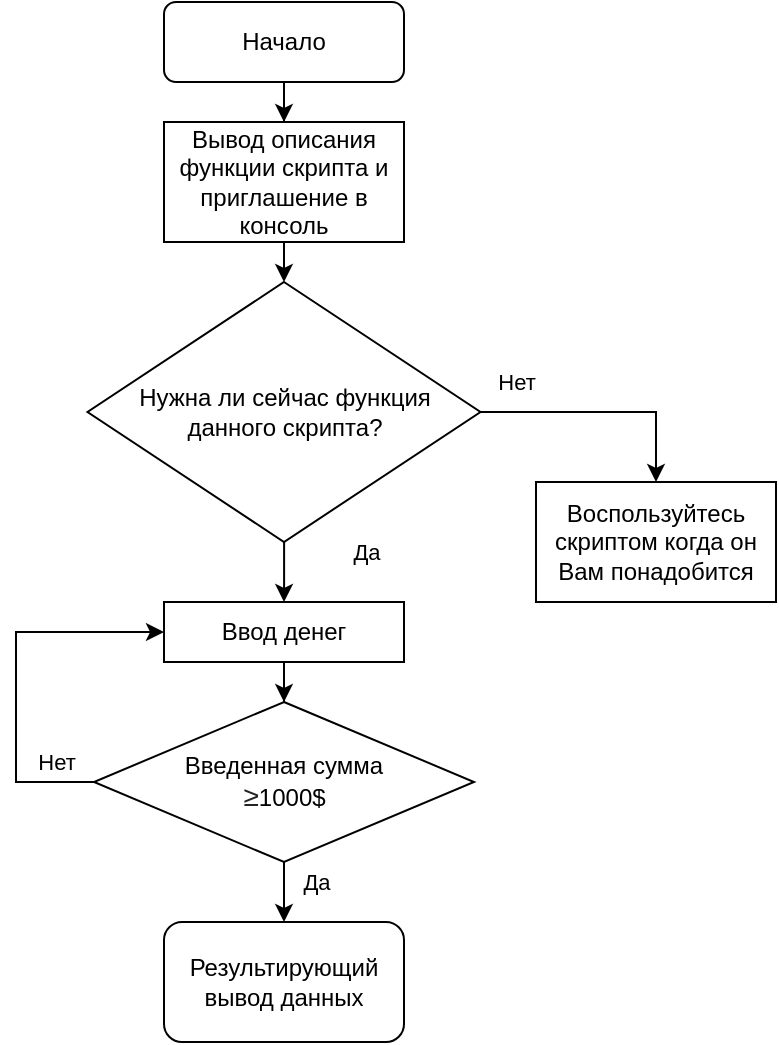 <mxfile version="13.7.4" type="google"><diagram id="C5RBs43oDa-KdzZeNtuy" name="Page-1"><mxGraphModel dx="1021" dy="509" grid="1" gridSize="10" guides="1" tooltips="1" connect="1" arrows="1" fold="1" page="1" pageScale="1" pageWidth="827" pageHeight="1169" math="0" shadow="0"><root><mxCell id="WIyWlLk6GJQsqaUBKTNV-0"/><mxCell id="WIyWlLk6GJQsqaUBKTNV-1" parent="WIyWlLk6GJQsqaUBKTNV-0"/><mxCell id="dLD9flX6J0YnHL4pncwd-5" value="" style="edgeStyle=orthogonalEdgeStyle;rounded=0;orthogonalLoop=1;jettySize=auto;html=1;" edge="1" parent="WIyWlLk6GJQsqaUBKTNV-1" source="WIyWlLk6GJQsqaUBKTNV-3" target="dLD9flX6J0YnHL4pncwd-4"><mxGeometry relative="1" as="geometry"/></mxCell><mxCell id="WIyWlLk6GJQsqaUBKTNV-3" value="Начало" style="rounded=1;whiteSpace=wrap;html=1;fontSize=12;glass=0;strokeWidth=1;shadow=0;" parent="WIyWlLk6GJQsqaUBKTNV-1" vertex="1"><mxGeometry x="354" y="30" width="120" height="40" as="geometry"/></mxCell><mxCell id="WIyWlLk6GJQsqaUBKTNV-4" value="Yes" style="rounded=0;html=1;jettySize=auto;orthogonalLoop=1;fontSize=11;endArrow=block;endFill=0;endSize=8;strokeWidth=1;shadow=0;labelBackgroundColor=none;edgeStyle=orthogonalEdgeStyle;" parent="WIyWlLk6GJQsqaUBKTNV-1" target="WIyWlLk6GJQsqaUBKTNV-10" edge="1"><mxGeometry y="20" relative="1" as="geometry"><mxPoint as="offset"/><mxPoint x="220" y="250" as="sourcePoint"/></mxGeometry></mxCell><mxCell id="WIyWlLk6GJQsqaUBKTNV-5" value="No" style="edgeStyle=orthogonalEdgeStyle;rounded=0;html=1;jettySize=auto;orthogonalLoop=1;fontSize=11;endArrow=block;endFill=0;endSize=8;strokeWidth=1;shadow=0;labelBackgroundColor=none;" parent="WIyWlLk6GJQsqaUBKTNV-1" target="WIyWlLk6GJQsqaUBKTNV-7" edge="1"><mxGeometry y="10" relative="1" as="geometry"><mxPoint as="offset"/><mxPoint x="270" y="210" as="sourcePoint"/></mxGeometry></mxCell><mxCell id="WIyWlLk6GJQsqaUBKTNV-8" value="No" style="rounded=0;html=1;jettySize=auto;orthogonalLoop=1;fontSize=11;endArrow=block;endFill=0;endSize=8;strokeWidth=1;shadow=0;labelBackgroundColor=none;edgeStyle=orthogonalEdgeStyle;" parent="WIyWlLk6GJQsqaUBKTNV-1" target="WIyWlLk6GJQsqaUBKTNV-11" edge="1"><mxGeometry x="0.333" y="20" relative="1" as="geometry"><mxPoint as="offset"/><mxPoint x="220" y="370" as="sourcePoint"/></mxGeometry></mxCell><mxCell id="WIyWlLk6GJQsqaUBKTNV-9" value="Yes" style="edgeStyle=orthogonalEdgeStyle;rounded=0;html=1;jettySize=auto;orthogonalLoop=1;fontSize=11;endArrow=block;endFill=0;endSize=8;strokeWidth=1;shadow=0;labelBackgroundColor=none;" parent="WIyWlLk6GJQsqaUBKTNV-1" target="WIyWlLk6GJQsqaUBKTNV-12" edge="1"><mxGeometry y="10" relative="1" as="geometry"><mxPoint as="offset"/><mxPoint x="270" y="330" as="sourcePoint"/></mxGeometry></mxCell><mxCell id="dLD9flX6J0YnHL4pncwd-9" value="" style="edgeStyle=orthogonalEdgeStyle;rounded=0;orthogonalLoop=1;jettySize=auto;html=1;" edge="1" parent="WIyWlLk6GJQsqaUBKTNV-1" source="dLD9flX6J0YnHL4pncwd-4" target="dLD9flX6J0YnHL4pncwd-8"><mxGeometry relative="1" as="geometry"/></mxCell><mxCell id="dLD9flX6J0YnHL4pncwd-4" value="Вывод описания функции скрипта и приглашение в консоль" style="rounded=0;whiteSpace=wrap;html=1;" vertex="1" parent="WIyWlLk6GJQsqaUBKTNV-1"><mxGeometry x="354" y="90" width="120" height="60" as="geometry"/></mxCell><mxCell id="dLD9flX6J0YnHL4pncwd-10" style="edgeStyle=orthogonalEdgeStyle;rounded=0;orthogonalLoop=1;jettySize=auto;html=1;exitX=1;exitY=0.5;exitDx=0;exitDy=0;entryX=0.5;entryY=0;entryDx=0;entryDy=0;" edge="1" parent="WIyWlLk6GJQsqaUBKTNV-1" source="dLD9flX6J0YnHL4pncwd-8" target="dLD9flX6J0YnHL4pncwd-12"><mxGeometry relative="1" as="geometry"><mxPoint x="600" y="300" as="targetPoint"/><Array as="points"><mxPoint x="600" y="235"/></Array></mxGeometry></mxCell><mxCell id="dLD9flX6J0YnHL4pncwd-21" value="Нет" style="edgeLabel;html=1;align=center;verticalAlign=middle;resizable=0;points=[];" vertex="1" connectable="0" parent="dLD9flX6J0YnHL4pncwd-10"><mxGeometry x="-0.58" y="-3" relative="1" as="geometry"><mxPoint x="-8.25" y="-18" as="offset"/></mxGeometry></mxCell><mxCell id="dLD9flX6J0YnHL4pncwd-14" value="Да" style="edgeStyle=orthogonalEdgeStyle;rounded=0;orthogonalLoop=1;jettySize=auto;html=1;" edge="1" parent="WIyWlLk6GJQsqaUBKTNV-1" source="dLD9flX6J0YnHL4pncwd-8" target="dLD9flX6J0YnHL4pncwd-13"><mxGeometry x="0.332" y="-30" relative="1" as="geometry"><mxPoint x="71" y="-15" as="offset"/></mxGeometry></mxCell><mxCell id="dLD9flX6J0YnHL4pncwd-8" value="Нужна ли сейчас функция&lt;br&gt;данного скрипта?" style="rhombus;whiteSpace=wrap;html=1;rounded=0;" vertex="1" parent="WIyWlLk6GJQsqaUBKTNV-1"><mxGeometry x="315.75" y="170" width="196.5" height="130" as="geometry"/></mxCell><mxCell id="dLD9flX6J0YnHL4pncwd-12" value="Воспользуйтесь скриптом когда он Вам понадобится" style="rounded=0;whiteSpace=wrap;html=1;" vertex="1" parent="WIyWlLk6GJQsqaUBKTNV-1"><mxGeometry x="540" y="270" width="120" height="60" as="geometry"/></mxCell><mxCell id="dLD9flX6J0YnHL4pncwd-16" value="" style="edgeStyle=orthogonalEdgeStyle;rounded=0;orthogonalLoop=1;jettySize=auto;html=1;" edge="1" parent="WIyWlLk6GJQsqaUBKTNV-1" source="dLD9flX6J0YnHL4pncwd-13" target="dLD9flX6J0YnHL4pncwd-15"><mxGeometry relative="1" as="geometry"/></mxCell><mxCell id="dLD9flX6J0YnHL4pncwd-13" value="Ввод денег" style="whiteSpace=wrap;html=1;rounded=0;" vertex="1" parent="WIyWlLk6GJQsqaUBKTNV-1"><mxGeometry x="354" y="330" width="120" height="30" as="geometry"/></mxCell><mxCell id="dLD9flX6J0YnHL4pncwd-19" value="Да" style="edgeStyle=orthogonalEdgeStyle;rounded=0;orthogonalLoop=1;jettySize=auto;html=1;exitX=0.5;exitY=1;exitDx=0;exitDy=0;entryX=0.5;entryY=0;entryDx=0;entryDy=0;" edge="1" parent="WIyWlLk6GJQsqaUBKTNV-1" source="dLD9flX6J0YnHL4pncwd-15" target="dLD9flX6J0YnHL4pncwd-18"><mxGeometry x="-0.333" y="16" relative="1" as="geometry"><mxPoint as="offset"/></mxGeometry></mxCell><mxCell id="dLD9flX6J0YnHL4pncwd-20" value="Нет" style="edgeStyle=orthogonalEdgeStyle;rounded=0;orthogonalLoop=1;jettySize=auto;html=1;entryX=0;entryY=0.5;entryDx=0;entryDy=0;" edge="1" parent="WIyWlLk6GJQsqaUBKTNV-1" source="dLD9flX6J0YnHL4pncwd-15" target="dLD9flX6J0YnHL4pncwd-13"><mxGeometry x="-0.798" y="-10" relative="1" as="geometry"><mxPoint x="340" y="340" as="targetPoint"/><Array as="points"><mxPoint x="280" y="420"/><mxPoint x="280" y="345"/></Array><mxPoint as="offset"/></mxGeometry></mxCell><mxCell id="dLD9flX6J0YnHL4pncwd-15" value="Введенная сумма&lt;br&gt;&lt;span style=&quot;color: rgb(34 , 34 , 34) ; font-family: &amp;#34;arial&amp;#34; , sans-serif ; font-size: 14px ; text-align: left ; background-color: rgb(255 , 255 , 255)&quot;&gt;&amp;nbsp;≥&lt;/span&gt;1000$&amp;nbsp;" style="rhombus;whiteSpace=wrap;html=1;rounded=0;" vertex="1" parent="WIyWlLk6GJQsqaUBKTNV-1"><mxGeometry x="319" y="380" width="190" height="80" as="geometry"/></mxCell><mxCell id="dLD9flX6J0YnHL4pncwd-18" value="Результирующий вывод данных" style="rounded=1;whiteSpace=wrap;html=1;" vertex="1" parent="WIyWlLk6GJQsqaUBKTNV-1"><mxGeometry x="354" y="490" width="120" height="60" as="geometry"/></mxCell></root></mxGraphModel></diagram></mxfile>